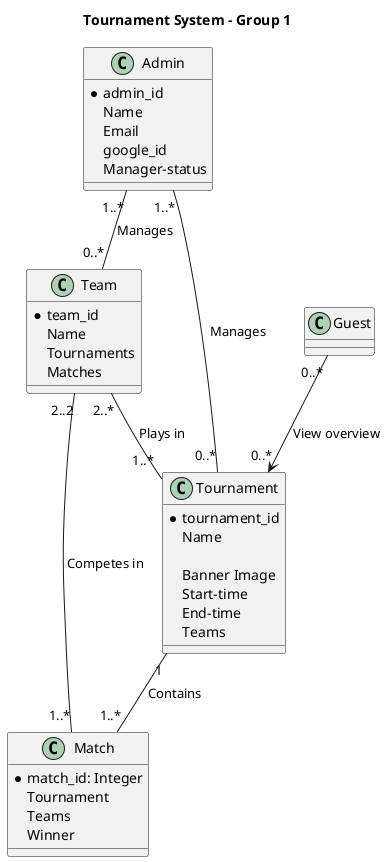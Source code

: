 @startuml Tournament System
title Tournament System - Group 1 

class Match {
    *match_id: Integer
    Tournament
    Teams
    Winner
}

class Team {
    *team_id
    Name
    Tournaments
    Matches
}

class Tournament {
    *tournament_id
    Name
    
    Banner Image
    Start-time
    End-time
    Teams
}

class Admin {
    *admin_id
    Name
    Email
    google_id
    Manager-status
}

class Guest {
    
}

Team "2..*" -- "1..*" Tournament : "Plays in"
Tournament "1" -- "1..*" Match : "Contains"
Team "2..2" -- "1..*" Match : "Competes in"

Admin "1..*" -- "0..*" Tournament : "Manages"
Admin "1..*" -- "0..*" Team : "Manages"
Guest "0..*" --> "0..*" Tournament : "View overview"

@enduml